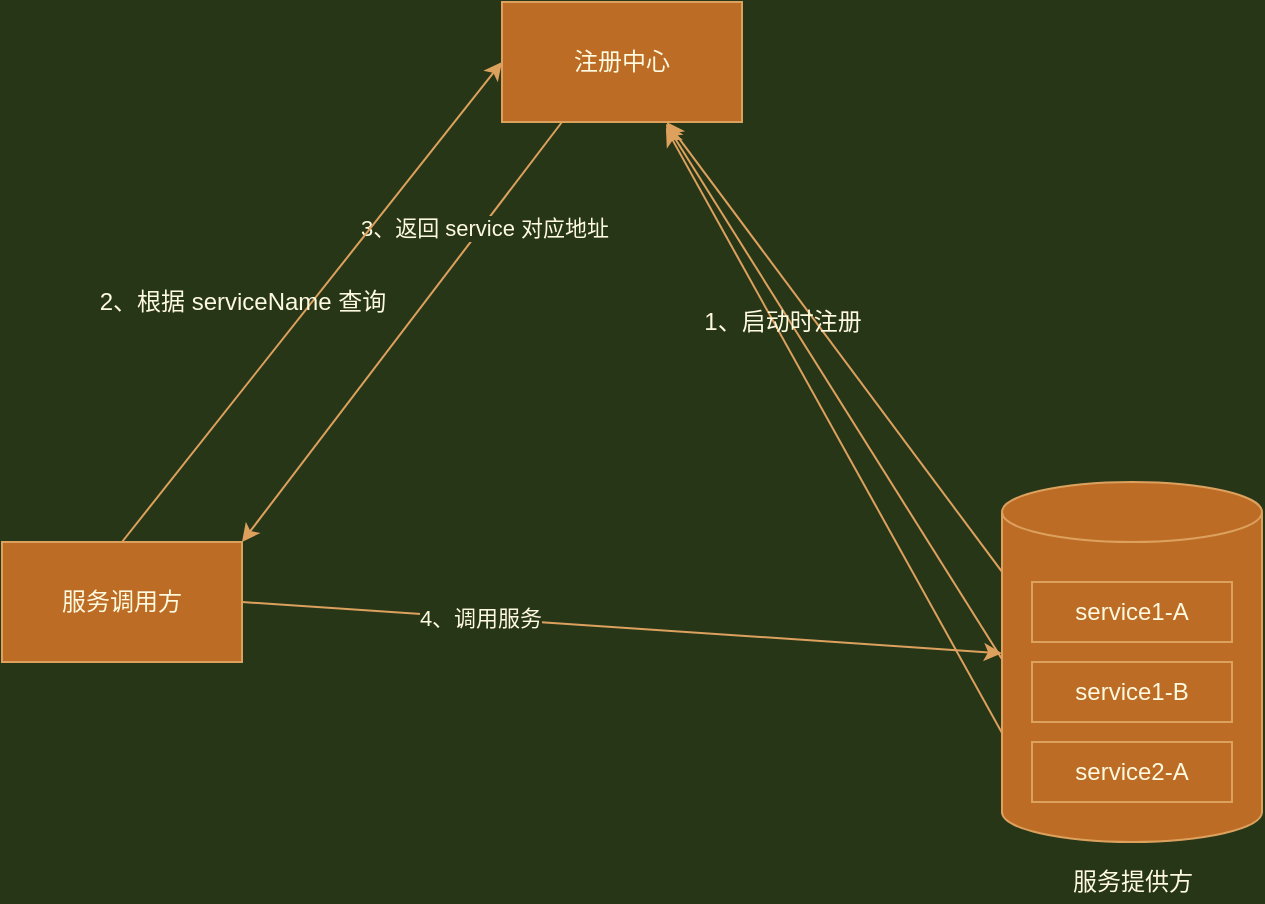 <mxfile version="14.1.8" type="device"><diagram name="Page-1" id="c7488fd3-1785-93aa-aadb-54a6760d102a"><mxGraphModel dx="1106" dy="917" grid="1" gridSize="10" guides="1" tooltips="1" connect="1" arrows="1" fold="1" page="1" pageScale="1" pageWidth="1100" pageHeight="850" background="#283618" math="0" shadow="0"><root><mxCell id="0"/><mxCell id="1" parent="0"/><mxCell id="I0q5ZoFZf4NxpexB-R4z-18" style="edgeStyle=none;rounded=0;orthogonalLoop=1;jettySize=auto;html=1;exitX=0.25;exitY=1;exitDx=0;exitDy=0;entryX=1;entryY=0;entryDx=0;entryDy=0;labelBackgroundColor=#283618;strokeColor=#DDA15E;fontColor=#FEFAE0;" edge="1" parent="1" source="I0q5ZoFZf4NxpexB-R4z-1" target="I0q5ZoFZf4NxpexB-R4z-2"><mxGeometry relative="1" as="geometry"/></mxCell><mxCell id="I0q5ZoFZf4NxpexB-R4z-21" value="3、返回 service 对应地址" style="edgeLabel;html=1;align=center;verticalAlign=middle;resizable=0;points=[];labelBackgroundColor=#283618;fontColor=#FEFAE0;" vertex="1" connectable="0" parent="I0q5ZoFZf4NxpexB-R4z-18"><mxGeometry x="-0.502" y="1" relative="1" as="geometry"><mxPoint as="offset"/></mxGeometry></mxCell><mxCell id="I0q5ZoFZf4NxpexB-R4z-1" value="注册中心" style="rounded=0;whiteSpace=wrap;html=1;fillColor=#BC6C25;strokeColor=#DDA15E;fontColor=#FEFAE0;" vertex="1" parent="1"><mxGeometry x="400" y="70" width="120" height="60" as="geometry"/></mxCell><mxCell id="I0q5ZoFZf4NxpexB-R4z-6" style="rounded=0;orthogonalLoop=1;jettySize=auto;html=1;entryX=0;entryY=0.5;entryDx=0;entryDy=0;exitX=0.5;exitY=0;exitDx=0;exitDy=0;labelBackgroundColor=#283618;strokeColor=#DDA15E;fontColor=#FEFAE0;" edge="1" parent="1" source="I0q5ZoFZf4NxpexB-R4z-2" target="I0q5ZoFZf4NxpexB-R4z-1"><mxGeometry relative="1" as="geometry"/></mxCell><mxCell id="I0q5ZoFZf4NxpexB-R4z-22" style="edgeStyle=none;rounded=0;orthogonalLoop=1;jettySize=auto;html=1;exitX=1;exitY=0.5;exitDx=0;exitDy=0;labelBackgroundColor=#283618;strokeColor=#DDA15E;fontColor=#FEFAE0;" edge="1" parent="1" source="I0q5ZoFZf4NxpexB-R4z-2" target="I0q5ZoFZf4NxpexB-R4z-8"><mxGeometry relative="1" as="geometry"><mxPoint x="640" y="410" as="targetPoint"/></mxGeometry></mxCell><mxCell id="I0q5ZoFZf4NxpexB-R4z-23" value="4、调用服务" style="edgeLabel;html=1;align=center;verticalAlign=middle;resizable=0;points=[];labelBackgroundColor=#283618;fontColor=#FEFAE0;" vertex="1" connectable="0" parent="I0q5ZoFZf4NxpexB-R4z-22"><mxGeometry x="-0.373" relative="1" as="geometry"><mxPoint as="offset"/></mxGeometry></mxCell><mxCell id="I0q5ZoFZf4NxpexB-R4z-2" value="服务调用方" style="rounded=0;whiteSpace=wrap;html=1;fillColor=#BC6C25;strokeColor=#DDA15E;fontColor=#FEFAE0;" vertex="1" parent="1"><mxGeometry x="150" y="340" width="120" height="60" as="geometry"/></mxCell><mxCell id="I0q5ZoFZf4NxpexB-R4z-13" style="edgeStyle=none;rounded=0;orthogonalLoop=1;jettySize=auto;html=1;exitX=0;exitY=0.5;exitDx=0;exitDy=0;labelBackgroundColor=#283618;strokeColor=#DDA15E;fontColor=#FEFAE0;" edge="1" parent="1" source="I0q5ZoFZf4NxpexB-R4z-3" target="I0q5ZoFZf4NxpexB-R4z-1"><mxGeometry relative="1" as="geometry"/></mxCell><mxCell id="I0q5ZoFZf4NxpexB-R4z-14" style="edgeStyle=none;rounded=0;orthogonalLoop=1;jettySize=auto;html=1;exitX=0;exitY=0.75;exitDx=0;exitDy=0;entryX=0.683;entryY=1.017;entryDx=0;entryDy=0;entryPerimeter=0;labelBackgroundColor=#283618;strokeColor=#DDA15E;fontColor=#FEFAE0;" edge="1" parent="1" source="I0q5ZoFZf4NxpexB-R4z-10" target="I0q5ZoFZf4NxpexB-R4z-1"><mxGeometry relative="1" as="geometry"/></mxCell><mxCell id="I0q5ZoFZf4NxpexB-R4z-15" style="edgeStyle=none;rounded=0;orthogonalLoop=1;jettySize=auto;html=1;exitX=0;exitY=0.75;exitDx=0;exitDy=0;entryX=0.683;entryY=1.05;entryDx=0;entryDy=0;entryPerimeter=0;labelBackgroundColor=#283618;strokeColor=#DDA15E;fontColor=#FEFAE0;" edge="1" parent="1" source="I0q5ZoFZf4NxpexB-R4z-11" target="I0q5ZoFZf4NxpexB-R4z-1"><mxGeometry relative="1" as="geometry"/></mxCell><mxCell id="I0q5ZoFZf4NxpexB-R4z-16" value="1、启动时注册" style="text;html=1;align=center;verticalAlign=middle;resizable=0;points=[];autosize=1;fontColor=#FEFAE0;" vertex="1" parent="1"><mxGeometry x="495" y="220" width="90" height="20" as="geometry"/></mxCell><mxCell id="I0q5ZoFZf4NxpexB-R4z-19" value="2、根据 serviceName 查询" style="text;html=1;align=center;verticalAlign=middle;resizable=0;points=[];autosize=1;fontColor=#FEFAE0;" vertex="1" parent="1"><mxGeometry x="190" y="210" width="160" height="20" as="geometry"/></mxCell><mxCell id="I0q5ZoFZf4NxpexB-R4z-24" value="" style="group;fontColor=#FEFAE0;" vertex="1" connectable="0" parent="1"><mxGeometry x="650" y="310" width="130" height="210" as="geometry"/></mxCell><mxCell id="I0q5ZoFZf4NxpexB-R4z-8" value="" style="shape=cylinder3;whiteSpace=wrap;html=1;boundedLbl=1;backgroundOutline=1;size=15;fillColor=#BC6C25;strokeColor=#DDA15E;fontColor=#FEFAE0;" vertex="1" parent="I0q5ZoFZf4NxpexB-R4z-24"><mxGeometry width="130" height="180" as="geometry"/></mxCell><mxCell id="I0q5ZoFZf4NxpexB-R4z-9" value="服务提供方" style="text;html=1;align=center;verticalAlign=middle;resizable=0;points=[];autosize=1;fontColor=#FEFAE0;" vertex="1" parent="I0q5ZoFZf4NxpexB-R4z-24"><mxGeometry x="25" y="190" width="80" height="20" as="geometry"/></mxCell><mxCell id="I0q5ZoFZf4NxpexB-R4z-12" value="" style="group;fontColor=#FEFAE0;" vertex="1" connectable="0" parent="I0q5ZoFZf4NxpexB-R4z-24"><mxGeometry x="15" y="50" width="100" height="110" as="geometry"/></mxCell><mxCell id="I0q5ZoFZf4NxpexB-R4z-3" value="service1-A" style="rounded=0;whiteSpace=wrap;html=1;fillColor=#BC6C25;strokeColor=#DDA15E;fontColor=#FEFAE0;" vertex="1" parent="I0q5ZoFZf4NxpexB-R4z-12"><mxGeometry width="100" height="30" as="geometry"/></mxCell><mxCell id="I0q5ZoFZf4NxpexB-R4z-10" value="service1-B" style="rounded=0;whiteSpace=wrap;html=1;fillColor=#BC6C25;strokeColor=#DDA15E;fontColor=#FEFAE0;" vertex="1" parent="I0q5ZoFZf4NxpexB-R4z-12"><mxGeometry y="40" width="100" height="30" as="geometry"/></mxCell><mxCell id="I0q5ZoFZf4NxpexB-R4z-11" value="service2-A" style="rounded=0;whiteSpace=wrap;html=1;fillColor=#BC6C25;strokeColor=#DDA15E;fontColor=#FEFAE0;" vertex="1" parent="I0q5ZoFZf4NxpexB-R4z-12"><mxGeometry y="80" width="100" height="30" as="geometry"/></mxCell></root></mxGraphModel></diagram></mxfile>